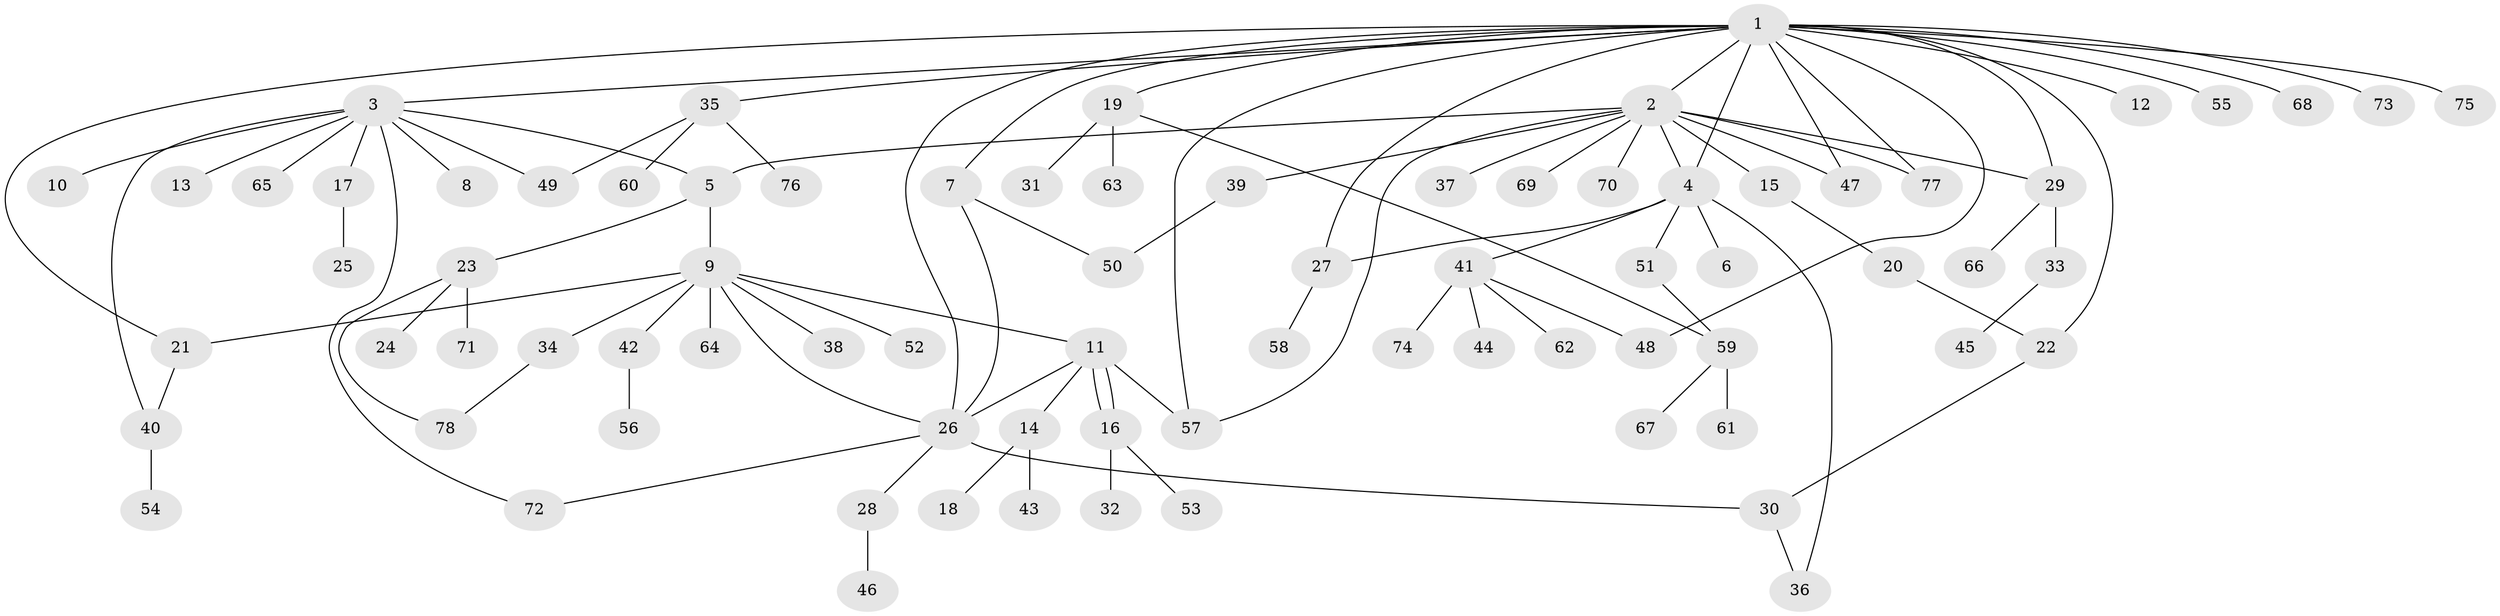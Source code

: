 // coarse degree distribution, {1: 0.20833333333333334, 7: 0.08333333333333333, 5: 0.08333333333333333, 2: 0.4166666666666667, 4: 0.041666666666666664, 6: 0.08333333333333333, 3: 0.041666666666666664, 12: 0.041666666666666664}
// Generated by graph-tools (version 1.1) at 2025/36/03/04/25 23:36:42]
// undirected, 78 vertices, 100 edges
graph export_dot {
  node [color=gray90,style=filled];
  1;
  2;
  3;
  4;
  5;
  6;
  7;
  8;
  9;
  10;
  11;
  12;
  13;
  14;
  15;
  16;
  17;
  18;
  19;
  20;
  21;
  22;
  23;
  24;
  25;
  26;
  27;
  28;
  29;
  30;
  31;
  32;
  33;
  34;
  35;
  36;
  37;
  38;
  39;
  40;
  41;
  42;
  43;
  44;
  45;
  46;
  47;
  48;
  49;
  50;
  51;
  52;
  53;
  54;
  55;
  56;
  57;
  58;
  59;
  60;
  61;
  62;
  63;
  64;
  65;
  66;
  67;
  68;
  69;
  70;
  71;
  72;
  73;
  74;
  75;
  76;
  77;
  78;
  1 -- 2;
  1 -- 3;
  1 -- 4;
  1 -- 7;
  1 -- 12;
  1 -- 19;
  1 -- 21;
  1 -- 22;
  1 -- 26;
  1 -- 27;
  1 -- 29;
  1 -- 35;
  1 -- 47;
  1 -- 48;
  1 -- 55;
  1 -- 57;
  1 -- 68;
  1 -- 73;
  1 -- 75;
  1 -- 77;
  2 -- 4;
  2 -- 5;
  2 -- 15;
  2 -- 29;
  2 -- 37;
  2 -- 39;
  2 -- 47;
  2 -- 57;
  2 -- 69;
  2 -- 70;
  2 -- 77;
  3 -- 5;
  3 -- 8;
  3 -- 10;
  3 -- 13;
  3 -- 17;
  3 -- 40;
  3 -- 49;
  3 -- 65;
  3 -- 72;
  4 -- 6;
  4 -- 27;
  4 -- 36;
  4 -- 41;
  4 -- 51;
  5 -- 9;
  5 -- 23;
  7 -- 26;
  7 -- 50;
  9 -- 11;
  9 -- 21;
  9 -- 26;
  9 -- 34;
  9 -- 38;
  9 -- 42;
  9 -- 52;
  9 -- 64;
  11 -- 14;
  11 -- 16;
  11 -- 16;
  11 -- 26;
  11 -- 57;
  14 -- 18;
  14 -- 43;
  15 -- 20;
  16 -- 32;
  16 -- 53;
  17 -- 25;
  19 -- 31;
  19 -- 59;
  19 -- 63;
  20 -- 22;
  21 -- 40;
  22 -- 30;
  23 -- 24;
  23 -- 71;
  23 -- 78;
  26 -- 28;
  26 -- 30;
  26 -- 72;
  27 -- 58;
  28 -- 46;
  29 -- 33;
  29 -- 66;
  30 -- 36;
  33 -- 45;
  34 -- 78;
  35 -- 49;
  35 -- 60;
  35 -- 76;
  39 -- 50;
  40 -- 54;
  41 -- 44;
  41 -- 48;
  41 -- 62;
  41 -- 74;
  42 -- 56;
  51 -- 59;
  59 -- 61;
  59 -- 67;
}
